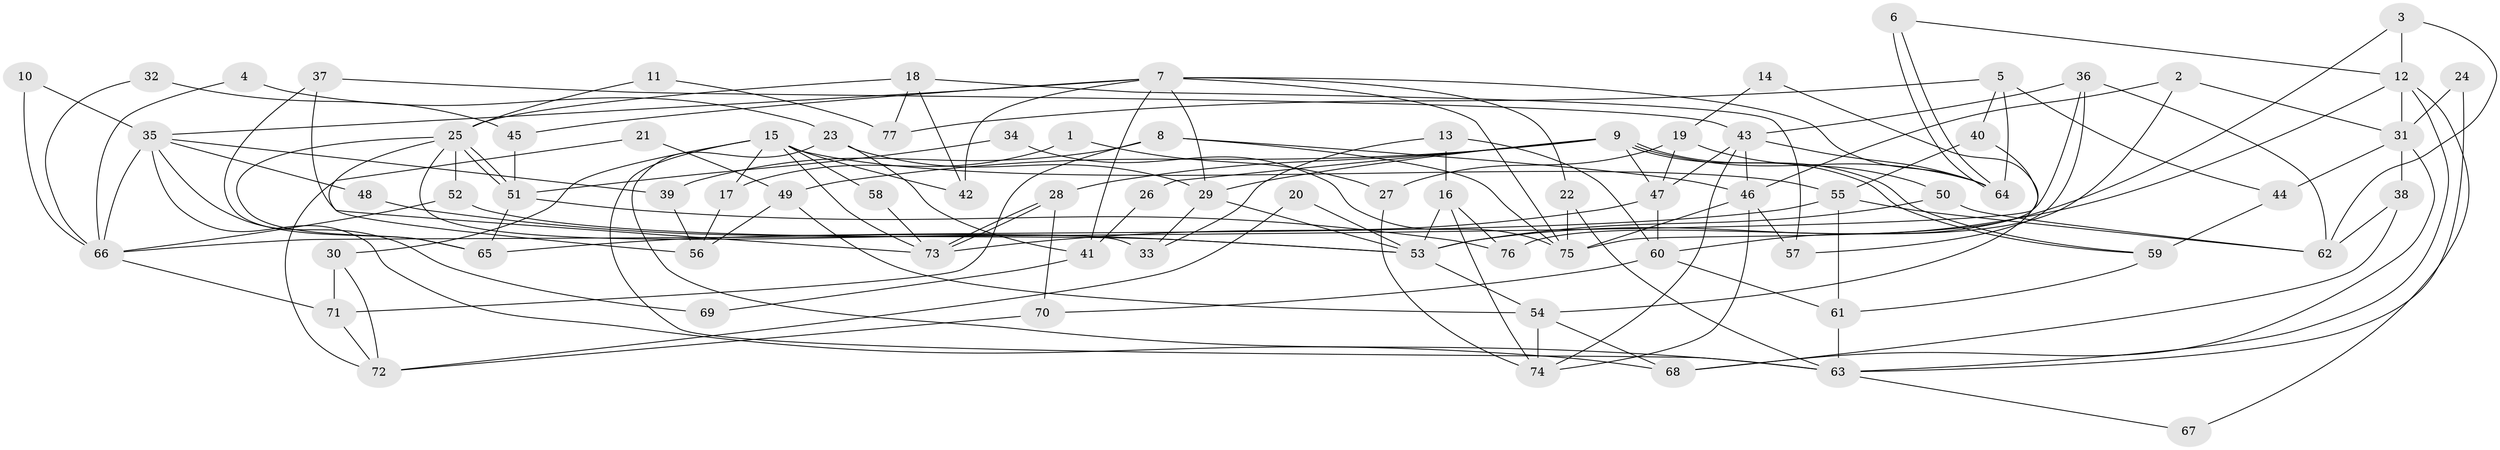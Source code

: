 // Generated by graph-tools (version 1.1) at 2025/15/03/09/25 04:15:11]
// undirected, 77 vertices, 154 edges
graph export_dot {
graph [start="1"]
  node [color=gray90,style=filled];
  1;
  2;
  3;
  4;
  5;
  6;
  7;
  8;
  9;
  10;
  11;
  12;
  13;
  14;
  15;
  16;
  17;
  18;
  19;
  20;
  21;
  22;
  23;
  24;
  25;
  26;
  27;
  28;
  29;
  30;
  31;
  32;
  33;
  34;
  35;
  36;
  37;
  38;
  39;
  40;
  41;
  42;
  43;
  44;
  45;
  46;
  47;
  48;
  49;
  50;
  51;
  52;
  53;
  54;
  55;
  56;
  57;
  58;
  59;
  60;
  61;
  62;
  63;
  64;
  65;
  66;
  67;
  68;
  69;
  70;
  71;
  72;
  73;
  74;
  75;
  76;
  77;
  1 -- 27;
  1 -- 17;
  2 -- 46;
  2 -- 31;
  2 -- 76;
  3 -- 60;
  3 -- 12;
  3 -- 62;
  4 -- 66;
  4 -- 23;
  5 -- 44;
  5 -- 64;
  5 -- 40;
  5 -- 77;
  6 -- 64;
  6 -- 64;
  6 -- 12;
  7 -- 64;
  7 -- 75;
  7 -- 22;
  7 -- 29;
  7 -- 35;
  7 -- 41;
  7 -- 42;
  7 -- 45;
  8 -- 46;
  8 -- 75;
  8 -- 39;
  8 -- 71;
  9 -- 64;
  9 -- 59;
  9 -- 59;
  9 -- 26;
  9 -- 28;
  9 -- 29;
  9 -- 47;
  9 -- 49;
  10 -- 66;
  10 -- 35;
  11 -- 77;
  11 -- 25;
  12 -- 53;
  12 -- 63;
  12 -- 31;
  12 -- 67;
  13 -- 33;
  13 -- 16;
  13 -- 60;
  14 -- 54;
  14 -- 19;
  15 -- 55;
  15 -- 73;
  15 -- 17;
  15 -- 30;
  15 -- 42;
  15 -- 58;
  15 -- 63;
  16 -- 74;
  16 -- 53;
  16 -- 76;
  17 -- 56;
  18 -- 25;
  18 -- 42;
  18 -- 57;
  18 -- 77;
  19 -- 47;
  19 -- 50;
  19 -- 27;
  20 -- 53;
  20 -- 72;
  21 -- 49;
  21 -- 72;
  22 -- 63;
  22 -- 75;
  23 -- 29;
  23 -- 63;
  23 -- 41;
  24 -- 63;
  24 -- 31;
  25 -- 65;
  25 -- 51;
  25 -- 51;
  25 -- 33;
  25 -- 52;
  25 -- 56;
  26 -- 41;
  27 -- 74;
  28 -- 73;
  28 -- 73;
  28 -- 70;
  29 -- 33;
  29 -- 53;
  30 -- 72;
  30 -- 71;
  31 -- 68;
  31 -- 38;
  31 -- 44;
  32 -- 45;
  32 -- 66;
  34 -- 75;
  34 -- 51;
  35 -- 66;
  35 -- 39;
  35 -- 48;
  35 -- 68;
  35 -- 69;
  36 -- 66;
  36 -- 43;
  36 -- 57;
  36 -- 62;
  37 -- 43;
  37 -- 73;
  37 -- 65;
  38 -- 62;
  38 -- 68;
  39 -- 56;
  40 -- 55;
  40 -- 75;
  41 -- 69;
  43 -- 74;
  43 -- 46;
  43 -- 47;
  43 -- 64;
  44 -- 59;
  45 -- 51;
  46 -- 57;
  46 -- 75;
  46 -- 74;
  47 -- 60;
  47 -- 73;
  48 -- 53;
  49 -- 56;
  49 -- 54;
  50 -- 62;
  50 -- 53;
  51 -- 76;
  51 -- 65;
  52 -- 53;
  52 -- 66;
  53 -- 54;
  54 -- 68;
  54 -- 74;
  55 -- 65;
  55 -- 62;
  55 -- 61;
  58 -- 73;
  59 -- 61;
  60 -- 61;
  60 -- 70;
  61 -- 63;
  63 -- 67;
  66 -- 71;
  70 -- 72;
  71 -- 72;
}
